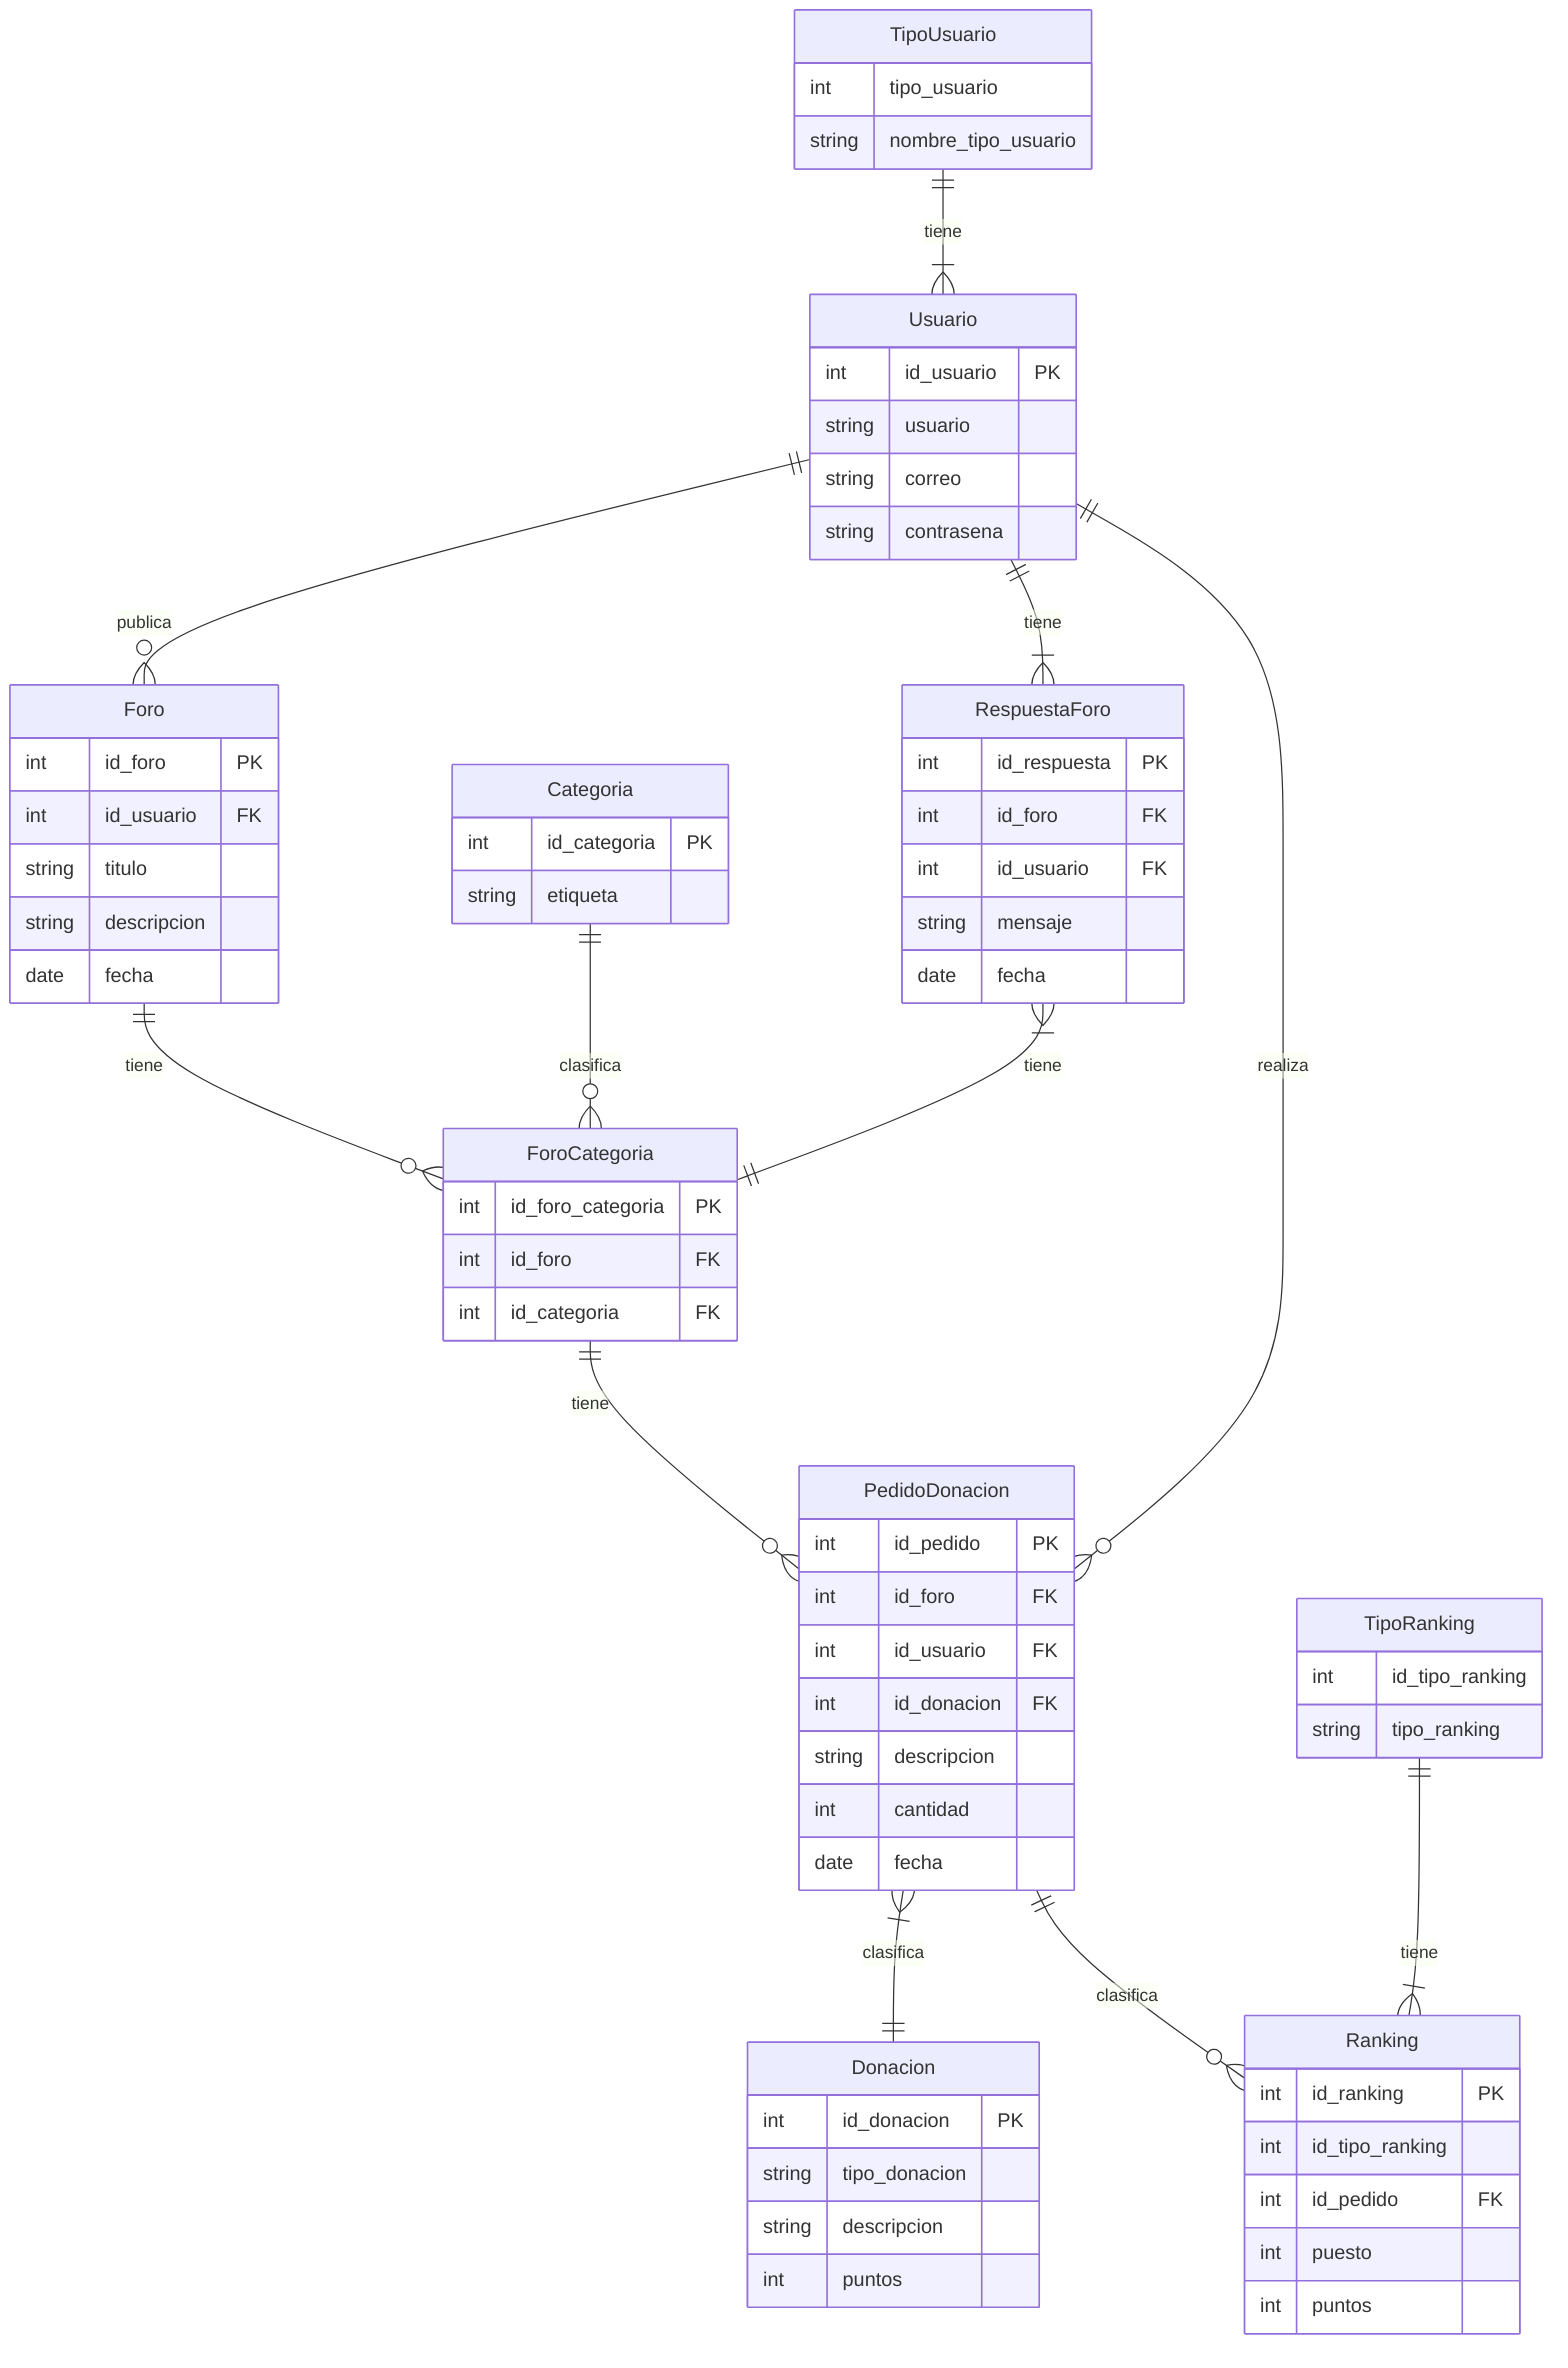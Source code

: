 erDiagram

    TipoUsuario{
        int tipo_usuario
        string nombre_tipo_usuario
    }
    Usuario{
        int id_usuario PK
        string usuario
        string correo
        string contrasena
    }
    Ranking{
        int id_ranking PK
        int id_tipo_ranking
        int id_pedido FK
        int puesto
        int puntos
    }
    TipoRanking{
        int id_tipo_ranking
        string tipo_ranking
    }
    Donacion {
        int id_donacion PK
        string tipo_donacion
        string descripcion
        int puntos
    }
    Foro {
        int id_foro PK
        int id_usuario FK
        string titulo
        string descripcion
        date fecha
    }
    Categoria {
        int id_categoria PK
        string etiqueta
    }
    ForoCategoria {
        int id_foro_categoria PK
        int id_foro FK
        int id_categoria FK
    }
    RespuestaForo {
        int id_respuesta PK
        int id_foro FK
        int id_usuario FK
        string mensaje
        date fecha
    }
    PedidoDonacion {
        int id_pedido PK
        int id_foro FK
        int id_usuario FK
        int id_donacion FK
        string descripcion
        int cantidad
        date fecha
    }
    TipoUsuario ||-- |{ Usuario: tiene
    Usuario ||--o{ Foro : publica
    Foro ||--o{ ForoCategoria : tiene
    Categoria ||--o{ ForoCategoria : clasifica
    ForoCategoria ||--o{ PedidoDonacion : tiene
    RespuestaForo }|--|| ForoCategoria : tiene
    Usuario ||--|{ RespuestaForo: tiene
    Usuario ||--o{ PedidoDonacion : realiza
    PedidoDonacion }|--|| Donacion : clasifica
    PedidoDonacion ||--o{ Ranking : clasifica
    TipoRanking ||--|{Ranking: tiene